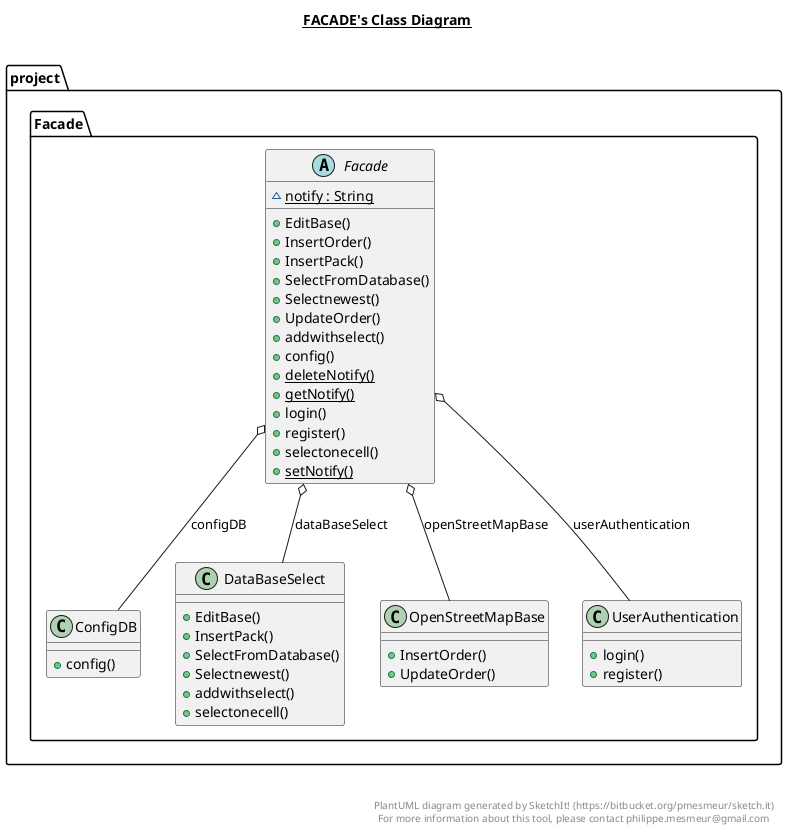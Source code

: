 @startuml

title __FACADE's Class Diagram__\n

  namespace project {
    namespace Facade {
      class project.Facade.ConfigDB {
          + config()
      }
    }
  }
  

  namespace project {
    namespace Facade {
      class project.Facade.DataBaseSelect {
          + EditBase()
          + InsertPack()
          + SelectFromDatabase()
          + Selectnewest()
          + addwithselect()
          + selectonecell()
      }
    }
  }
  

  namespace project {
    namespace Facade {
      abstract class project.Facade.Facade {
          {static} ~ notify : String
          + EditBase()
          + InsertOrder()
          + InsertPack()
          + SelectFromDatabase()
          + Selectnewest()
          + UpdateOrder()
          + addwithselect()
          + config()
          {static} + deleteNotify()
          {static} + getNotify()
          + login()
          + register()
          + selectonecell()
          {static} + setNotify()
      }
    }
  }
  

  namespace project {
    namespace Facade {
      class project.Facade.OpenStreetMapBase {
          + InsertOrder()
          + UpdateOrder()
      }
    }
  }
  

  namespace project {
    namespace Facade {
      class project.Facade.UserAuthentication {
          + login()
          + register()
      }
    }
  }
  

  project.Facade.Facade o-- project.Facade.ConfigDB : configDB
  project.Facade.Facade o-- project.Facade.DataBaseSelect : dataBaseSelect
  project.Facade.Facade o-- project.Facade.OpenStreetMapBase : openStreetMapBase
  project.Facade.Facade o-- project.Facade.UserAuthentication : userAuthentication


right footer


PlantUML diagram generated by SketchIt! (https://bitbucket.org/pmesmeur/sketch.it)
For more information about this tool, please contact philippe.mesmeur@gmail.com
endfooter

@enduml

